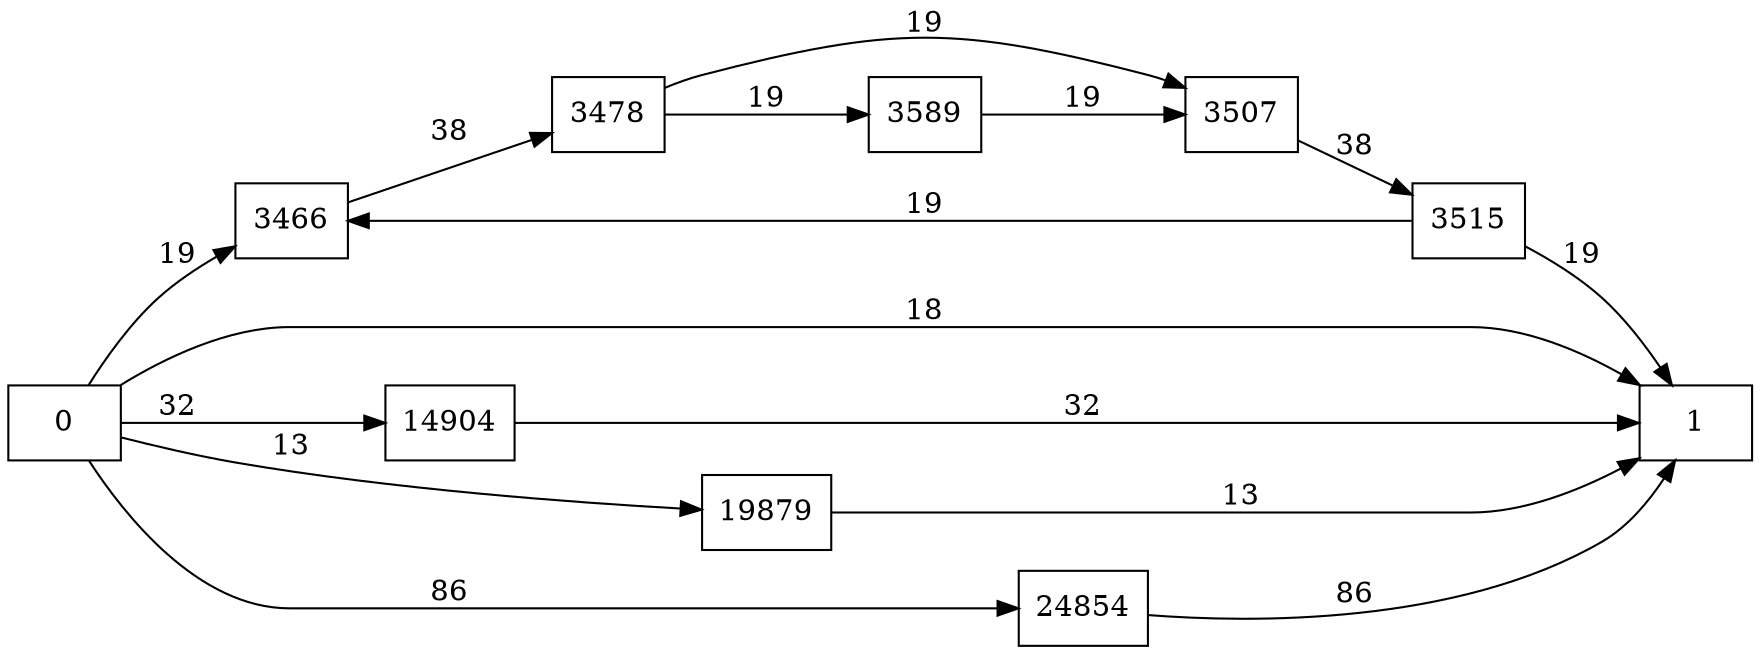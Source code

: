 digraph {
	graph [rankdir=LR]
	node [shape=rectangle]
	3466 -> 3478 [label=38]
	3478 -> 3507 [label=19]
	3478 -> 3589 [label=19]
	3507 -> 3515 [label=38]
	3515 -> 3466 [label=19]
	3515 -> 1 [label=19]
	3589 -> 3507 [label=19]
	14904 -> 1 [label=32]
	19879 -> 1 [label=13]
	24854 -> 1 [label=86]
	0 -> 3466 [label=19]
	0 -> 1 [label=18]
	0 -> 14904 [label=32]
	0 -> 19879 [label=13]
	0 -> 24854 [label=86]
}
